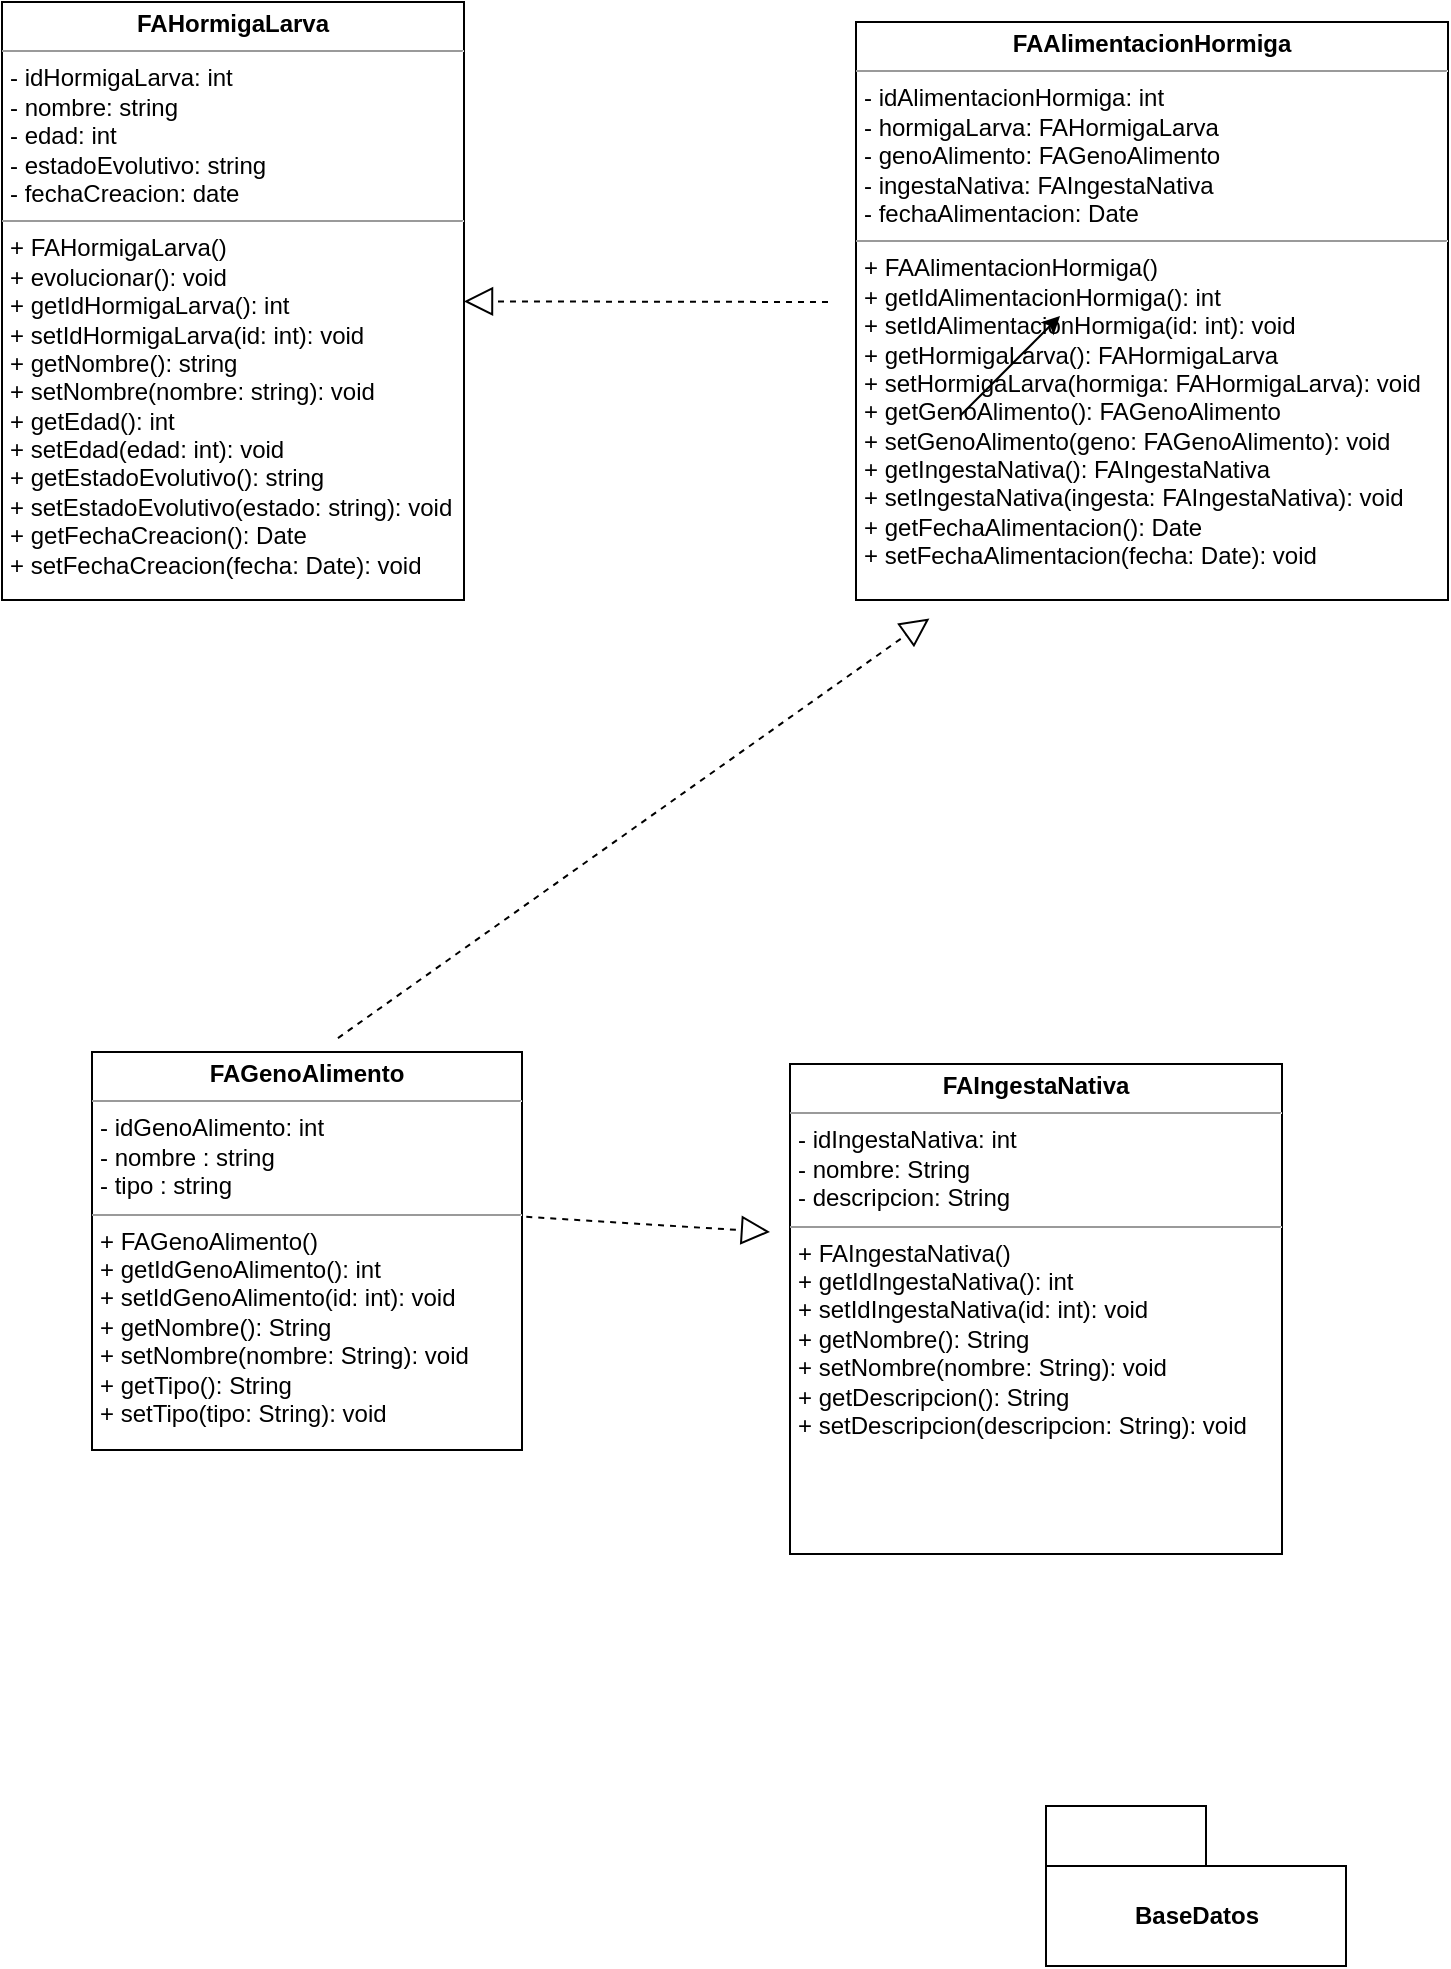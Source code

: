 <mxfile>
    <diagram id="l1MeeHBW9337Af07n4HF" name="Página-1">
        <mxGraphModel dx="474" dy="563" grid="0" gridSize="10" guides="1" tooltips="1" connect="1" arrows="1" fold="1" page="1" pageScale="1" pageWidth="827" pageHeight="1169" background="#ffffff" math="0" shadow="0">
            <root>
                <mxCell id="0"/>
                <mxCell id="1" parent="0"/>
                <mxCell id="11" value="&lt;p style=&quot;margin:0px;margin-top:4px;text-align:center;&quot;&gt;&lt;b&gt;FAHormigaLarva&lt;/b&gt;&lt;/p&gt;&lt;hr size=&quot;1&quot;&gt;&lt;p style=&quot;margin:0px;margin-left:4px;&quot;&gt;- idHormigaLarva: int&lt;/p&gt;&lt;p style=&quot;margin:0px;margin-left:4px;&quot;&gt;- nombre: string&lt;/p&gt;&lt;p style=&quot;margin:0px;margin-left:4px;&quot;&gt;- edad: int&lt;/p&gt;&lt;p style=&quot;margin:0px;margin-left:4px;&quot;&gt;- estadoEvolutivo: string&lt;/p&gt;&lt;p style=&quot;margin:0px;margin-left:4px;&quot;&gt;- fechaCreacion: date&lt;/p&gt;&lt;hr size=&quot;1&quot;&gt;&lt;p style=&quot;margin:0px;margin-left:4px;&quot;&gt;+ FAHormigaLarva()&amp;nbsp;&amp;nbsp;&lt;/p&gt;&lt;p style=&quot;margin:0px;margin-left:4px;&quot;&gt;+ evolucionar(): void&lt;/p&gt;&lt;p style=&quot;margin:0px;margin-left:4px;&quot;&gt;+ getIdHormigaLarva(): int&amp;nbsp;&lt;/p&gt;&lt;p style=&quot;margin:0px;margin-left:4px;&quot;&gt;&lt;span style=&quot;background-color: initial;&quot;&gt;+ setIdHormigaLarva(id: int): void&amp;nbsp;&lt;/span&gt;&lt;/p&gt;&lt;p style=&quot;margin:0px;margin-left:4px;&quot;&gt;&lt;span style=&quot;background-color: initial;&quot;&gt;+ getNombre(): string&lt;br&gt;+ setNombre(nombre: string): void&lt;br&gt;+ getEdad(): int&lt;br&gt;+ setEdad(edad: int): void&lt;br&gt;+ getEstadoEvolutivo(): string&lt;br&gt;+ setEstadoEvolutivo(estado: string): void&lt;/span&gt;&lt;/p&gt;&lt;p style=&quot;margin:0px;margin-left:4px;&quot;&gt;+ getFechaCreacion(): Date&lt;span style=&quot;background-color: initial;&quot;&gt;&lt;br&gt;&lt;/span&gt;&lt;/p&gt;&lt;p style=&quot;margin:0px;margin-left:4px;&quot;&gt;+ setFechaCreacion(fecha: Date): void&lt;br&gt;&lt;/p&gt;" style="verticalAlign=top;align=left;overflow=fill;fontSize=12;fontFamily=Helvetica;html=1;fillColor=none;fontColor=#000000;strokeColor=#000000;" parent="1" vertex="1">
                    <mxGeometry x="81" y="103" width="231" height="299" as="geometry"/>
                </mxCell>
                <mxCell id="12" value="&lt;p style=&quot;margin:0px;margin-top:4px;text-align:center;&quot;&gt;&lt;b&gt;FAGenoAlimento&lt;/b&gt;&lt;/p&gt;&lt;hr size=&quot;1&quot;&gt;&lt;p style=&quot;margin:0px;margin-left:4px;&quot;&gt;- idGenoAlimento: int&lt;/p&gt;&lt;p style=&quot;margin:0px;margin-left:4px;&quot;&gt;- nombre : string&lt;/p&gt;&lt;p style=&quot;margin:0px;margin-left:4px;&quot;&gt;- tipo : string&lt;/p&gt;&lt;hr size=&quot;1&quot;&gt;&lt;p style=&quot;margin:0px;margin-left:4px;&quot;&gt;+ FAGenoAlimento()&amp;nbsp;&lt;br&gt;+ getIdGenoAlimento(): int&amp;nbsp;&lt;br&gt;+ setIdGenoAlimento(id: int): void&amp;nbsp;&lt;br&gt;+ getNombre(): String&amp;nbsp;&lt;br&gt;+ setNombre(nombre: String): void&amp;nbsp;&lt;br&gt;+ getTipo(): String&amp;nbsp;&lt;br&gt;+ setTipo(tipo: String): void&lt;br&gt;&lt;/p&gt;" style="verticalAlign=top;align=left;overflow=fill;fontSize=12;fontFamily=Helvetica;html=1;fillColor=none;fontColor=#000000;strokeColor=#000000;" parent="1" vertex="1">
                    <mxGeometry x="126" y="628" width="215" height="199" as="geometry"/>
                </mxCell>
                <mxCell id="15" value="&lt;p style=&quot;margin:0px;margin-top:4px;text-align:center;&quot;&gt;&lt;b&gt;FAIngestaNativa&lt;/b&gt;&lt;/p&gt;&lt;hr size=&quot;1&quot;&gt;&lt;p style=&quot;margin:0px;margin-left:4px;&quot;&gt;- idIngestaNativa: int&amp;nbsp;&lt;br&gt;- nombre: String&amp;nbsp;&lt;br&gt;- descripcion: String&lt;br&gt;&lt;/p&gt;&lt;hr size=&quot;1&quot;&gt;&lt;p style=&quot;margin:0px;margin-left:4px;&quot;&gt;+ FAIngestaNativa()&amp;nbsp;&lt;br&gt;+ getIdIngestaNativa(): int&amp;nbsp;&lt;br&gt;+ setIdIngestaNativa(id: int): void&amp;nbsp;&lt;br&gt;+ getNombre(): String&amp;nbsp;&lt;br&gt;+ setNombre(nombre: String): void&amp;nbsp;&lt;br&gt;+ getDescripcion(): String&amp;nbsp;&lt;br&gt;+ setDescripcion(descripcion: String): void&lt;br&gt;&lt;/p&gt;" style="verticalAlign=top;align=left;overflow=fill;fontSize=12;fontFamily=Helvetica;html=1;fillColor=none;fontColor=#000000;strokeColor=#000000;" parent="1" vertex="1">
                    <mxGeometry x="475" y="634" width="246" height="245" as="geometry"/>
                </mxCell>
                <mxCell id="16" value="&lt;p style=&quot;margin:0px;margin-top:4px;text-align:center;&quot;&gt;&lt;b&gt;FAAlimentacionHormiga&lt;/b&gt;&lt;/p&gt;&lt;hr size=&quot;1&quot;&gt;&lt;p style=&quot;margin:0px;margin-left:4px;&quot;&gt;- idAlimentacionHormiga: int&amp;nbsp;&lt;br&gt;- hormigaLarva: FAHormigaLarva&amp;nbsp;&lt;br&gt;- genoAlimento: FAGenoAlimento&amp;nbsp;&lt;br&gt;- ingestaNativa: FAIngestaNativa&amp;nbsp;&lt;br&gt;- fechaAlimentacion: Date&lt;br&gt;&lt;/p&gt;&lt;hr size=&quot;1&quot;&gt;&lt;p style=&quot;margin:0px;margin-left:4px;&quot;&gt;+ FAAlimentacionHormiga()&amp;nbsp;&lt;br&gt;+ getIdAlimentacionHormiga(): int&amp;nbsp;&lt;br&gt;+ setIdAlimentacionHormiga(id: int): void&amp;nbsp;&lt;br&gt;+ getHormigaLarva(): FAHormigaLarva&amp;nbsp;&lt;br&gt;+ setHormigaLarva(hormiga: FAHormigaLarva): void&amp;nbsp;&lt;br&gt;+ getGenoAlimento(): FAGenoAlimento&amp;nbsp;&lt;br&gt;+ setGenoAlimento(geno: FAGenoAlimento): void&amp;nbsp;&lt;br&gt;+ getIngestaNativa(): FAIngestaNativa&amp;nbsp;&lt;br&gt;+ setIngestaNativa(ingesta: FAIngestaNativa): void&amp;nbsp;&lt;br&gt;+ getFechaAlimentacion(): Date&amp;nbsp;&lt;br&gt;+ setFechaAlimentacion(fecha: Date): void&lt;br&gt;&lt;/p&gt;&lt;p style=&quot;margin:0px;margin-left:4px;&quot;&gt;&lt;br&gt;&lt;/p&gt;" style="verticalAlign=top;align=left;overflow=fill;fontSize=12;fontFamily=Helvetica;html=1;fillColor=none;fontColor=#000000;strokeColor=#000000;" parent="1" vertex="1">
                    <mxGeometry x="508" y="113" width="296" height="289" as="geometry"/>
                </mxCell>
                <mxCell id="17" value="" style="endArrow=classic;html=1;fontColor=#000000;" parent="1" edge="1">
                    <mxGeometry width="50" height="50" relative="1" as="geometry">
                        <mxPoint x="560" y="310" as="sourcePoint"/>
                        <mxPoint x="610" y="260" as="targetPoint"/>
                    </mxGeometry>
                </mxCell>
                <mxCell id="18" value="" style="endArrow=block;dashed=1;endFill=0;endSize=12;html=1;fontColor=#000000;exitX=1.01;exitY=0.414;exitDx=0;exitDy=0;exitPerimeter=0;strokeColor=#000000;" parent="1" source="12" edge="1">
                    <mxGeometry width="160" relative="1" as="geometry">
                        <mxPoint x="442" y="680" as="sourcePoint"/>
                        <mxPoint x="465" y="718" as="targetPoint"/>
                    </mxGeometry>
                </mxCell>
                <mxCell id="19" value="" style="endArrow=block;dashed=1;endFill=0;endSize=12;html=1;fontColor=#000000;exitX=0.572;exitY=-0.035;exitDx=0;exitDy=0;exitPerimeter=0;strokeColor=#000000;entryX=0.124;entryY=1.032;entryDx=0;entryDy=0;entryPerimeter=0;" parent="1" source="12" target="16" edge="1">
                    <mxGeometry width="160" relative="1" as="geometry">
                        <mxPoint x="249.0" y="599.996" as="sourcePoint"/>
                        <mxPoint x="370.85" y="607.61" as="targetPoint"/>
                    </mxGeometry>
                </mxCell>
                <mxCell id="22" value="" style="endArrow=block;dashed=1;endFill=0;endSize=12;html=1;fontColor=#000000;strokeColor=#000000;" parent="1" target="11" edge="1">
                    <mxGeometry width="160" relative="1" as="geometry">
                        <mxPoint x="494" y="253" as="sourcePoint"/>
                        <mxPoint x="554.704" y="421.248" as="targetPoint"/>
                    </mxGeometry>
                </mxCell>
                <mxCell id="23" value="&lt;font color=&quot;#000000&quot;&gt;BaseDatos&lt;/font&gt;" style="shape=folder;fontStyle=1;tabWidth=80;tabHeight=30;tabPosition=left;html=1;boundedLbl=1;strokeColor=#000000;fillColor=none;" vertex="1" parent="1">
                    <mxGeometry x="603" y="1005" width="150" height="80" as="geometry"/>
                </mxCell>
            </root>
        </mxGraphModel>
    </diagram>
</mxfile>